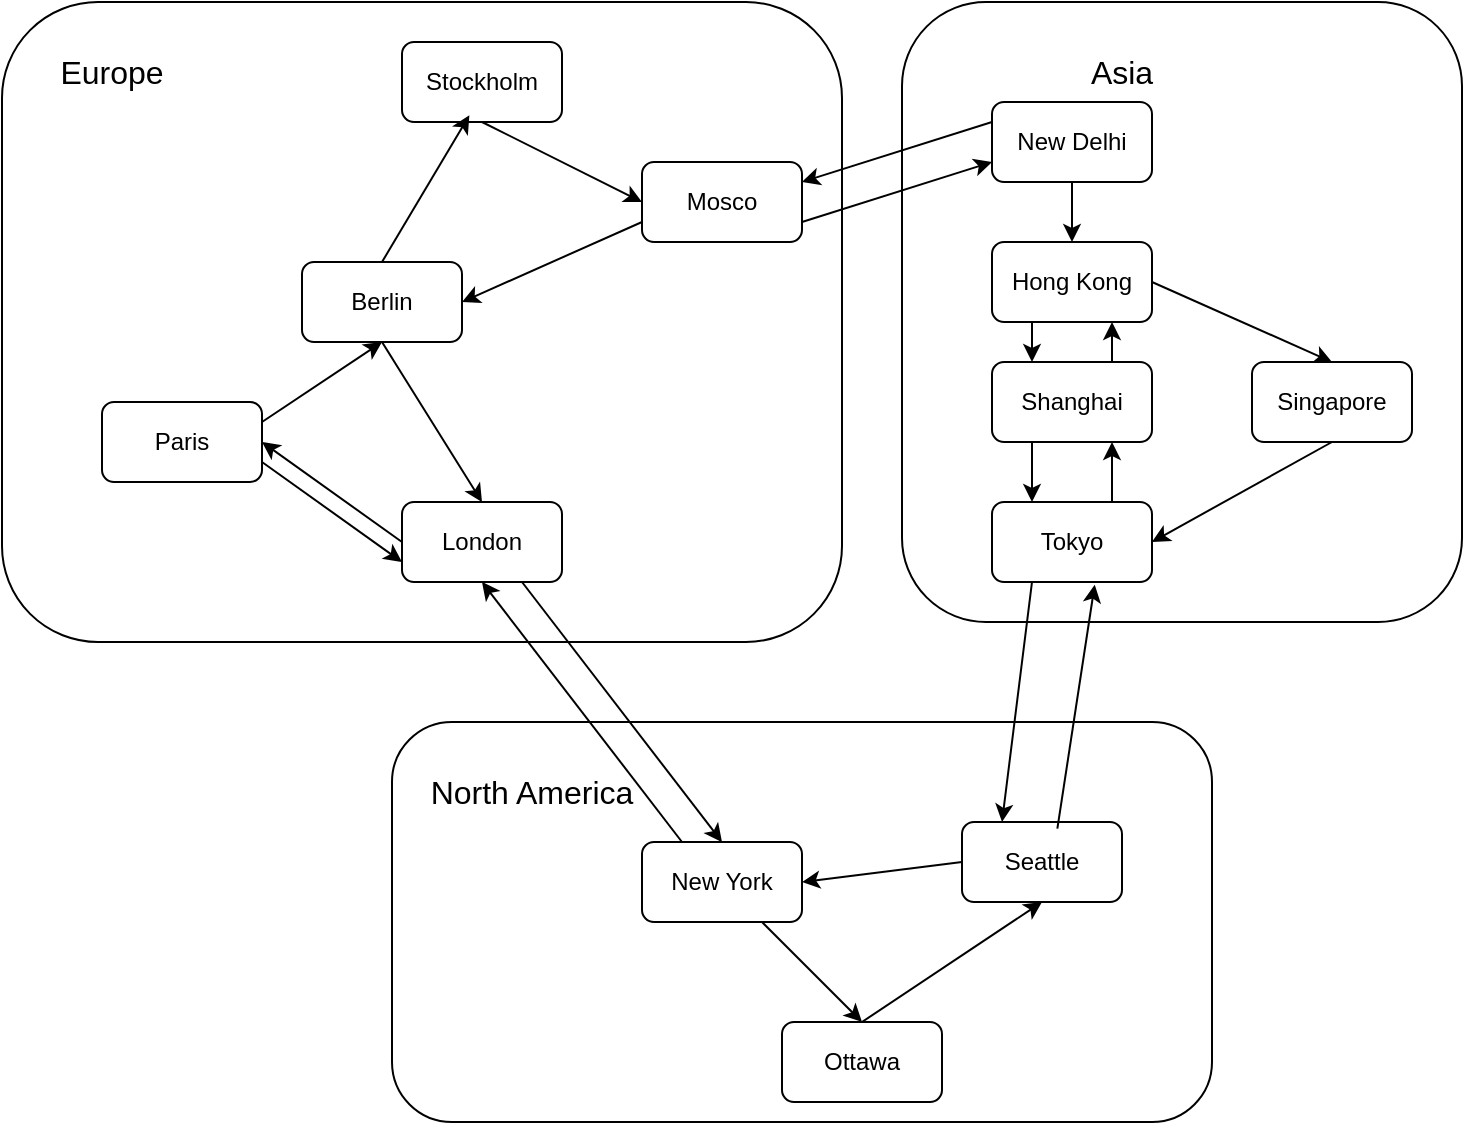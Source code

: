 <mxfile version="15.2.7" type="device"><diagram id="g54Dvte70CMzDQF1a0nF" name="第 1 页"><mxGraphModel dx="1021" dy="1175" grid="1" gridSize="10" guides="1" tooltips="1" connect="1" arrows="1" fold="1" page="1" pageScale="1" pageWidth="827" pageHeight="1169" math="0" shadow="0"><root><mxCell id="0"/><mxCell id="1" parent="0"/><mxCell id="7KFlsPbfF1H7iL3uTWgh-16" value="" style="rounded=1;whiteSpace=wrap;html=1;" vertex="1" parent="1"><mxGeometry x="200" y="200" width="420" height="320" as="geometry"/></mxCell><mxCell id="7KFlsPbfF1H7iL3uTWgh-17" value="London" style="rounded=1;whiteSpace=wrap;html=1;" vertex="1" parent="1"><mxGeometry x="400" y="450" width="80" height="40" as="geometry"/></mxCell><mxCell id="7KFlsPbfF1H7iL3uTWgh-18" value="Berlin" style="rounded=1;whiteSpace=wrap;html=1;" vertex="1" parent="1"><mxGeometry x="350" y="330" width="80" height="40" as="geometry"/></mxCell><mxCell id="7KFlsPbfF1H7iL3uTWgh-19" value="Stockholm" style="rounded=1;whiteSpace=wrap;html=1;" vertex="1" parent="1"><mxGeometry x="400" y="220" width="80" height="40" as="geometry"/></mxCell><mxCell id="7KFlsPbfF1H7iL3uTWgh-20" value="Mosco" style="rounded=1;whiteSpace=wrap;html=1;" vertex="1" parent="1"><mxGeometry x="520" y="280" width="80" height="40" as="geometry"/></mxCell><mxCell id="7KFlsPbfF1H7iL3uTWgh-22" value="Paris" style="rounded=1;whiteSpace=wrap;html=1;" vertex="1" parent="1"><mxGeometry x="250" y="400" width="80" height="40" as="geometry"/></mxCell><mxCell id="7KFlsPbfF1H7iL3uTWgh-31" value="Europe" style="text;html=1;strokeColor=none;fillColor=none;align=center;verticalAlign=middle;whiteSpace=wrap;rounded=0;fontSize=16;" vertex="1" parent="1"><mxGeometry x="200" y="220" width="110" height="30" as="geometry"/></mxCell><mxCell id="7KFlsPbfF1H7iL3uTWgh-48" value="" style="rounded=1;whiteSpace=wrap;html=1;" vertex="1" parent="1"><mxGeometry x="395" y="560" width="410" height="200" as="geometry"/></mxCell><mxCell id="7KFlsPbfF1H7iL3uTWgh-63" value="North America" style="text;html=1;strokeColor=none;fillColor=none;align=center;verticalAlign=middle;whiteSpace=wrap;rounded=0;fontSize=16;" vertex="1" parent="1"><mxGeometry x="400" y="580" width="130" height="30" as="geometry"/></mxCell><mxCell id="7KFlsPbfF1H7iL3uTWgh-64" value="New York" style="rounded=1;whiteSpace=wrap;html=1;" vertex="1" parent="1"><mxGeometry x="520" y="620" width="80" height="40" as="geometry"/></mxCell><mxCell id="7KFlsPbfF1H7iL3uTWgh-65" value="Seattle" style="rounded=1;whiteSpace=wrap;html=1;" vertex="1" parent="1"><mxGeometry x="680" y="610" width="80" height="40" as="geometry"/></mxCell><mxCell id="7KFlsPbfF1H7iL3uTWgh-66" value="Ottawa" style="rounded=1;whiteSpace=wrap;html=1;" vertex="1" parent="1"><mxGeometry x="590" y="710" width="80" height="40" as="geometry"/></mxCell><mxCell id="7KFlsPbfF1H7iL3uTWgh-74" value="" style="rounded=1;whiteSpace=wrap;html=1;" vertex="1" parent="1"><mxGeometry x="650" y="200" width="280" height="310" as="geometry"/></mxCell><mxCell id="7KFlsPbfF1H7iL3uTWgh-75" value="Asia" style="text;html=1;strokeColor=none;fillColor=none;align=center;verticalAlign=middle;whiteSpace=wrap;rounded=0;fontSize=16;" vertex="1" parent="1"><mxGeometry x="695" y="220" width="130" height="30" as="geometry"/></mxCell><mxCell id="7KFlsPbfF1H7iL3uTWgh-76" value="Tokyo" style="rounded=1;whiteSpace=wrap;html=1;" vertex="1" parent="1"><mxGeometry x="695" y="450" width="80" height="40" as="geometry"/></mxCell><mxCell id="7KFlsPbfF1H7iL3uTWgh-77" value="New Delhi" style="rounded=1;whiteSpace=wrap;html=1;" vertex="1" parent="1"><mxGeometry x="695" y="250" width="80" height="40" as="geometry"/></mxCell><mxCell id="7KFlsPbfF1H7iL3uTWgh-78" value="Hong Kong" style="rounded=1;whiteSpace=wrap;html=1;" vertex="1" parent="1"><mxGeometry x="695" y="320" width="80" height="40" as="geometry"/></mxCell><mxCell id="7KFlsPbfF1H7iL3uTWgh-79" value="Shanghai" style="rounded=1;whiteSpace=wrap;html=1;" vertex="1" parent="1"><mxGeometry x="695" y="380" width="80" height="40" as="geometry"/></mxCell><mxCell id="7KFlsPbfF1H7iL3uTWgh-80" value="Singapore" style="rounded=1;whiteSpace=wrap;html=1;" vertex="1" parent="1"><mxGeometry x="825" y="380" width="80" height="40" as="geometry"/></mxCell><mxCell id="7KFlsPbfF1H7iL3uTWgh-96" value="" style="endArrow=classic;html=1;fontSize=16;entryX=0.421;entryY=0.917;entryDx=0;entryDy=0;exitX=0.5;exitY=0;exitDx=0;exitDy=0;entryPerimeter=0;" edge="1" parent="1" source="7KFlsPbfF1H7iL3uTWgh-18" target="7KFlsPbfF1H7iL3uTWgh-19"><mxGeometry width="50" height="50" relative="1" as="geometry"><mxPoint x="240" y="380" as="sourcePoint"/><mxPoint x="360" y="360" as="targetPoint"/></mxGeometry></mxCell><mxCell id="7KFlsPbfF1H7iL3uTWgh-97" value="" style="endArrow=classic;html=1;fontSize=16;entryX=0;entryY=0.5;entryDx=0;entryDy=0;exitX=0.5;exitY=1;exitDx=0;exitDy=0;" edge="1" parent="1" source="7KFlsPbfF1H7iL3uTWgh-19" target="7KFlsPbfF1H7iL3uTWgh-20"><mxGeometry width="50" height="50" relative="1" as="geometry"><mxPoint x="400" y="340" as="sourcePoint"/><mxPoint x="443.68" y="266.68" as="targetPoint"/></mxGeometry></mxCell><mxCell id="7KFlsPbfF1H7iL3uTWgh-98" value="" style="endArrow=classic;html=1;fontSize=16;entryX=1;entryY=0.5;entryDx=0;entryDy=0;exitX=0;exitY=0.75;exitDx=0;exitDy=0;" edge="1" parent="1" source="7KFlsPbfF1H7iL3uTWgh-20" target="7KFlsPbfF1H7iL3uTWgh-18"><mxGeometry width="50" height="50" relative="1" as="geometry"><mxPoint x="450" y="270" as="sourcePoint"/><mxPoint x="530" y="310" as="targetPoint"/></mxGeometry></mxCell><mxCell id="7KFlsPbfF1H7iL3uTWgh-105" value="" style="endArrow=classic;html=1;fontSize=16;entryX=0.5;entryY=0;entryDx=0;entryDy=0;exitX=0.75;exitY=1;exitDx=0;exitDy=0;" edge="1" parent="1" source="7KFlsPbfF1H7iL3uTWgh-17" target="7KFlsPbfF1H7iL3uTWgh-64"><mxGeometry width="50" height="50" relative="1" as="geometry"><mxPoint x="530" y="320" as="sourcePoint"/><mxPoint x="440" y="360" as="targetPoint"/></mxGeometry></mxCell><mxCell id="7KFlsPbfF1H7iL3uTWgh-106" value="" style="endArrow=classic;html=1;fontSize=16;exitX=0.25;exitY=0;exitDx=0;exitDy=0;entryX=0.5;entryY=1;entryDx=0;entryDy=0;" edge="1" parent="1" source="7KFlsPbfF1H7iL3uTWgh-64" target="7KFlsPbfF1H7iL3uTWgh-17"><mxGeometry width="50" height="50" relative="1" as="geometry"><mxPoint x="470" y="500" as="sourcePoint"/><mxPoint x="570" y="630" as="targetPoint"/></mxGeometry></mxCell><mxCell id="7KFlsPbfF1H7iL3uTWgh-107" value="" style="endArrow=classic;html=1;fontSize=16;entryX=0.25;entryY=0;entryDx=0;entryDy=0;exitX=0.25;exitY=1;exitDx=0;exitDy=0;" edge="1" parent="1" source="7KFlsPbfF1H7iL3uTWgh-76" target="7KFlsPbfF1H7iL3uTWgh-65"><mxGeometry width="50" height="50" relative="1" as="geometry"><mxPoint x="470" y="500" as="sourcePoint"/><mxPoint x="570" y="630" as="targetPoint"/></mxGeometry></mxCell><mxCell id="7KFlsPbfF1H7iL3uTWgh-108" value="" style="endArrow=classic;html=1;fontSize=16;exitX=0.596;exitY=0.083;exitDx=0;exitDy=0;exitPerimeter=0;entryX=0.642;entryY=1.033;entryDx=0;entryDy=0;entryPerimeter=0;" edge="1" parent="1" source="7KFlsPbfF1H7iL3uTWgh-65" target="7KFlsPbfF1H7iL3uTWgh-76"><mxGeometry width="50" height="50" relative="1" as="geometry"><mxPoint x="725" y="500" as="sourcePoint"/><mxPoint x="780" y="550" as="targetPoint"/></mxGeometry></mxCell><mxCell id="7KFlsPbfF1H7iL3uTWgh-109" value="" style="endArrow=classic;html=1;fontSize=16;entryX=0.5;entryY=0;entryDx=0;entryDy=0;" edge="1" parent="1" target="7KFlsPbfF1H7iL3uTWgh-66"><mxGeometry width="50" height="50" relative="1" as="geometry"><mxPoint x="580" y="660" as="sourcePoint"/><mxPoint x="570" y="630" as="targetPoint"/></mxGeometry></mxCell><mxCell id="7KFlsPbfF1H7iL3uTWgh-110" value="" style="endArrow=classic;html=1;fontSize=16;entryX=0.5;entryY=1;entryDx=0;entryDy=0;exitX=0.5;exitY=0;exitDx=0;exitDy=0;" edge="1" parent="1" source="7KFlsPbfF1H7iL3uTWgh-66" target="7KFlsPbfF1H7iL3uTWgh-65"><mxGeometry width="50" height="50" relative="1" as="geometry"><mxPoint x="590" y="670" as="sourcePoint"/><mxPoint x="640" y="720" as="targetPoint"/></mxGeometry></mxCell><mxCell id="7KFlsPbfF1H7iL3uTWgh-111" value="" style="endArrow=classic;html=1;fontSize=16;entryX=1;entryY=0.5;entryDx=0;entryDy=0;exitX=0;exitY=0.5;exitDx=0;exitDy=0;" edge="1" parent="1" source="7KFlsPbfF1H7iL3uTWgh-65" target="7KFlsPbfF1H7iL3uTWgh-64"><mxGeometry width="50" height="50" relative="1" as="geometry"><mxPoint x="640" y="720" as="sourcePoint"/><mxPoint x="730" y="660" as="targetPoint"/></mxGeometry></mxCell><mxCell id="7KFlsPbfF1H7iL3uTWgh-112" value="" style="endArrow=classic;html=1;fontSize=16;entryX=0;entryY=0.75;entryDx=0;entryDy=0;exitX=1;exitY=0.75;exitDx=0;exitDy=0;" edge="1" parent="1" source="7KFlsPbfF1H7iL3uTWgh-20" target="7KFlsPbfF1H7iL3uTWgh-77"><mxGeometry width="50" height="50" relative="1" as="geometry"><mxPoint x="530" y="320" as="sourcePoint"/><mxPoint x="440" y="360" as="targetPoint"/></mxGeometry></mxCell><mxCell id="7KFlsPbfF1H7iL3uTWgh-113" value="" style="endArrow=classic;html=1;fontSize=16;entryX=1;entryY=0.25;entryDx=0;entryDy=0;exitX=0;exitY=0.25;exitDx=0;exitDy=0;" edge="1" parent="1" source="7KFlsPbfF1H7iL3uTWgh-77" target="7KFlsPbfF1H7iL3uTWgh-20"><mxGeometry width="50" height="50" relative="1" as="geometry"><mxPoint x="610" y="320" as="sourcePoint"/><mxPoint x="705" y="290" as="targetPoint"/></mxGeometry></mxCell><mxCell id="7KFlsPbfF1H7iL3uTWgh-114" value="" style="endArrow=classic;html=1;fontSize=16;entryX=0.5;entryY=0;entryDx=0;entryDy=0;exitX=0.5;exitY=1;exitDx=0;exitDy=0;" edge="1" parent="1" source="7KFlsPbfF1H7iL3uTWgh-77" target="7KFlsPbfF1H7iL3uTWgh-78"><mxGeometry width="50" height="50" relative="1" as="geometry"><mxPoint x="610" y="320" as="sourcePoint"/><mxPoint x="705" y="290" as="targetPoint"/></mxGeometry></mxCell><mxCell id="7KFlsPbfF1H7iL3uTWgh-115" value="" style="endArrow=classic;html=1;fontSize=16;entryX=0.25;entryY=0;entryDx=0;entryDy=0;exitX=0.25;exitY=1;exitDx=0;exitDy=0;" edge="1" parent="1" source="7KFlsPbfF1H7iL3uTWgh-78" target="7KFlsPbfF1H7iL3uTWgh-79"><mxGeometry width="50" height="50" relative="1" as="geometry"><mxPoint x="745" y="300" as="sourcePoint"/><mxPoint x="745" y="330" as="targetPoint"/></mxGeometry></mxCell><mxCell id="7KFlsPbfF1H7iL3uTWgh-116" value="" style="endArrow=classic;html=1;fontSize=16;entryX=0.75;entryY=1;entryDx=0;entryDy=0;exitX=0.75;exitY=0;exitDx=0;exitDy=0;" edge="1" parent="1" source="7KFlsPbfF1H7iL3uTWgh-79" target="7KFlsPbfF1H7iL3uTWgh-78"><mxGeometry width="50" height="50" relative="1" as="geometry"><mxPoint x="725" y="370" as="sourcePoint"/><mxPoint x="725" y="390" as="targetPoint"/></mxGeometry></mxCell><mxCell id="7KFlsPbfF1H7iL3uTWgh-117" value="" style="endArrow=classic;html=1;fontSize=16;entryX=0.5;entryY=0;entryDx=0;entryDy=0;exitX=1;exitY=0.5;exitDx=0;exitDy=0;" edge="1" parent="1" source="7KFlsPbfF1H7iL3uTWgh-78" target="7KFlsPbfF1H7iL3uTWgh-80"><mxGeometry width="50" height="50" relative="1" as="geometry"><mxPoint x="725" y="370" as="sourcePoint"/><mxPoint x="725" y="390" as="targetPoint"/></mxGeometry></mxCell><mxCell id="7KFlsPbfF1H7iL3uTWgh-118" value="" style="endArrow=classic;html=1;fontSize=16;entryX=1;entryY=0.5;entryDx=0;entryDy=0;exitX=0.5;exitY=1;exitDx=0;exitDy=0;" edge="1" parent="1" source="7KFlsPbfF1H7iL3uTWgh-80" target="7KFlsPbfF1H7iL3uTWgh-76"><mxGeometry width="50" height="50" relative="1" as="geometry"><mxPoint x="785" y="350" as="sourcePoint"/><mxPoint x="875" y="390" as="targetPoint"/></mxGeometry></mxCell><mxCell id="7KFlsPbfF1H7iL3uTWgh-119" value="" style="endArrow=classic;html=1;fontSize=16;entryX=0.25;entryY=0;entryDx=0;entryDy=0;" edge="1" parent="1" target="7KFlsPbfF1H7iL3uTWgh-76"><mxGeometry width="50" height="50" relative="1" as="geometry"><mxPoint x="715" y="420" as="sourcePoint"/><mxPoint x="725" y="390" as="targetPoint"/></mxGeometry></mxCell><mxCell id="7KFlsPbfF1H7iL3uTWgh-120" value="" style="endArrow=classic;html=1;fontSize=16;entryX=0.75;entryY=1;entryDx=0;entryDy=0;exitX=0.75;exitY=0;exitDx=0;exitDy=0;" edge="1" parent="1" source="7KFlsPbfF1H7iL3uTWgh-76" target="7KFlsPbfF1H7iL3uTWgh-79"><mxGeometry width="50" height="50" relative="1" as="geometry"><mxPoint x="725" y="430" as="sourcePoint"/><mxPoint x="725" y="460" as="targetPoint"/></mxGeometry></mxCell><mxCell id="7KFlsPbfF1H7iL3uTWgh-121" value="" style="endArrow=classic;html=1;fontSize=16;entryX=0.5;entryY=1;entryDx=0;entryDy=0;exitX=1;exitY=0.25;exitDx=0;exitDy=0;" edge="1" parent="1" source="7KFlsPbfF1H7iL3uTWgh-22" target="7KFlsPbfF1H7iL3uTWgh-18"><mxGeometry width="50" height="50" relative="1" as="geometry"><mxPoint x="400" y="340" as="sourcePoint"/><mxPoint x="443.68" y="266.68" as="targetPoint"/></mxGeometry></mxCell><mxCell id="7KFlsPbfF1H7iL3uTWgh-123" value="" style="endArrow=classic;html=1;fontSize=16;entryX=1;entryY=0.5;entryDx=0;entryDy=0;exitX=0;exitY=0.5;exitDx=0;exitDy=0;" edge="1" parent="1" source="7KFlsPbfF1H7iL3uTWgh-17" target="7KFlsPbfF1H7iL3uTWgh-22"><mxGeometry width="50" height="50" relative="1" as="geometry"><mxPoint x="340" y="420" as="sourcePoint"/><mxPoint x="400" y="380" as="targetPoint"/></mxGeometry></mxCell><mxCell id="7KFlsPbfF1H7iL3uTWgh-124" value="" style="endArrow=classic;html=1;fontSize=16;exitX=1;exitY=0.75;exitDx=0;exitDy=0;entryX=0;entryY=0.75;entryDx=0;entryDy=0;" edge="1" parent="1" source="7KFlsPbfF1H7iL3uTWgh-22" target="7KFlsPbfF1H7iL3uTWgh-17"><mxGeometry width="50" height="50" relative="1" as="geometry"><mxPoint x="410" y="480" as="sourcePoint"/><mxPoint x="350" y="440" as="targetPoint"/></mxGeometry></mxCell><mxCell id="7KFlsPbfF1H7iL3uTWgh-126" value="" style="endArrow=classic;html=1;fontSize=16;entryX=0.5;entryY=0;entryDx=0;entryDy=0;exitX=0.5;exitY=1;exitDx=0;exitDy=0;" edge="1" parent="1" source="7KFlsPbfF1H7iL3uTWgh-18" target="7KFlsPbfF1H7iL3uTWgh-17"><mxGeometry width="50" height="50" relative="1" as="geometry"><mxPoint x="340" y="420" as="sourcePoint"/><mxPoint x="400" y="380" as="targetPoint"/></mxGeometry></mxCell></root></mxGraphModel></diagram></mxfile>